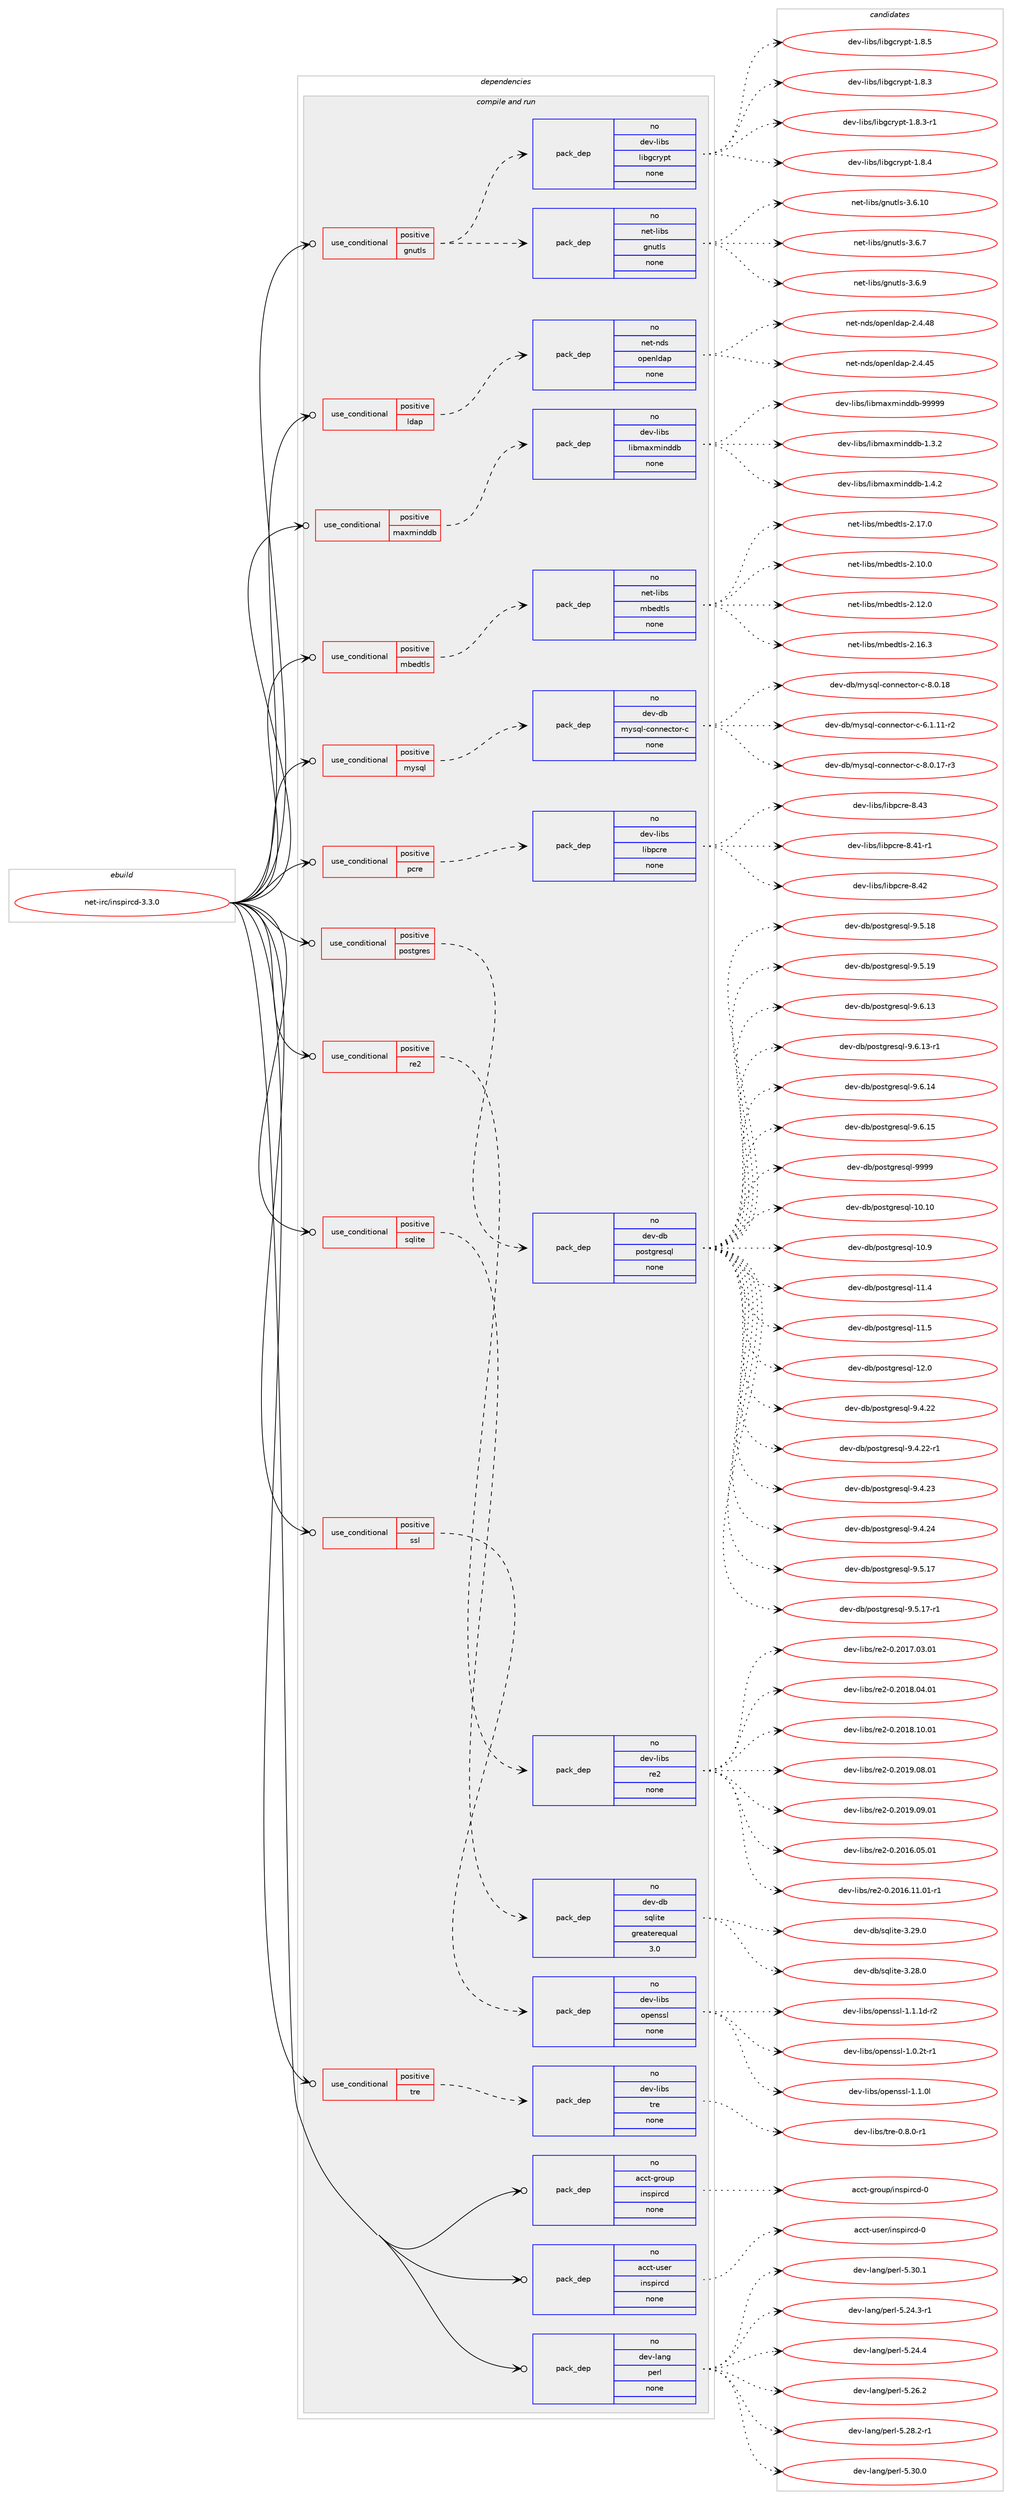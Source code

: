 digraph prolog {

# *************
# Graph options
# *************

newrank=true;
concentrate=true;
compound=true;
graph [rankdir=LR,fontname=Helvetica,fontsize=10,ranksep=1.5];#, ranksep=2.5, nodesep=0.2];
edge  [arrowhead=vee];
node  [fontname=Helvetica,fontsize=10];

# **********
# The ebuild
# **********

subgraph cluster_leftcol {
color=gray;
label=<<i>ebuild</i>>;
id [label="net-irc/inspircd-3.3.0", color=red, width=4, href="../net-irc/inspircd-3.3.0.svg"];
}

# ****************
# The dependencies
# ****************

subgraph cluster_midcol {
color=gray;
label=<<i>dependencies</i>>;
subgraph cluster_compile {
fillcolor="#eeeeee";
style=filled;
label=<<i>compile</i>>;
}
subgraph cluster_compileandrun {
fillcolor="#eeeeee";
style=filled;
label=<<i>compile and run</i>>;
subgraph cond200759 {
dependency824095 [label=<<TABLE BORDER="0" CELLBORDER="1" CELLSPACING="0" CELLPADDING="4"><TR><TD ROWSPAN="3" CELLPADDING="10">use_conditional</TD></TR><TR><TD>positive</TD></TR><TR><TD>gnutls</TD></TR></TABLE>>, shape=none, color=red];
subgraph pack608915 {
dependency824096 [label=<<TABLE BORDER="0" CELLBORDER="1" CELLSPACING="0" CELLPADDING="4" WIDTH="220"><TR><TD ROWSPAN="6" CELLPADDING="30">pack_dep</TD></TR><TR><TD WIDTH="110">no</TD></TR><TR><TD>net-libs</TD></TR><TR><TD>gnutls</TD></TR><TR><TD>none</TD></TR><TR><TD></TD></TR></TABLE>>, shape=none, color=blue];
}
dependency824095:e -> dependency824096:w [weight=20,style="dashed",arrowhead="vee"];
subgraph pack608916 {
dependency824097 [label=<<TABLE BORDER="0" CELLBORDER="1" CELLSPACING="0" CELLPADDING="4" WIDTH="220"><TR><TD ROWSPAN="6" CELLPADDING="30">pack_dep</TD></TR><TR><TD WIDTH="110">no</TD></TR><TR><TD>dev-libs</TD></TR><TR><TD>libgcrypt</TD></TR><TR><TD>none</TD></TR><TR><TD></TD></TR></TABLE>>, shape=none, color=blue];
}
dependency824095:e -> dependency824097:w [weight=20,style="dashed",arrowhead="vee"];
}
id:e -> dependency824095:w [weight=20,style="solid",arrowhead="odotvee"];
subgraph cond200760 {
dependency824098 [label=<<TABLE BORDER="0" CELLBORDER="1" CELLSPACING="0" CELLPADDING="4"><TR><TD ROWSPAN="3" CELLPADDING="10">use_conditional</TD></TR><TR><TD>positive</TD></TR><TR><TD>ldap</TD></TR></TABLE>>, shape=none, color=red];
subgraph pack608917 {
dependency824099 [label=<<TABLE BORDER="0" CELLBORDER="1" CELLSPACING="0" CELLPADDING="4" WIDTH="220"><TR><TD ROWSPAN="6" CELLPADDING="30">pack_dep</TD></TR><TR><TD WIDTH="110">no</TD></TR><TR><TD>net-nds</TD></TR><TR><TD>openldap</TD></TR><TR><TD>none</TD></TR><TR><TD></TD></TR></TABLE>>, shape=none, color=blue];
}
dependency824098:e -> dependency824099:w [weight=20,style="dashed",arrowhead="vee"];
}
id:e -> dependency824098:w [weight=20,style="solid",arrowhead="odotvee"];
subgraph cond200761 {
dependency824100 [label=<<TABLE BORDER="0" CELLBORDER="1" CELLSPACING="0" CELLPADDING="4"><TR><TD ROWSPAN="3" CELLPADDING="10">use_conditional</TD></TR><TR><TD>positive</TD></TR><TR><TD>maxminddb</TD></TR></TABLE>>, shape=none, color=red];
subgraph pack608918 {
dependency824101 [label=<<TABLE BORDER="0" CELLBORDER="1" CELLSPACING="0" CELLPADDING="4" WIDTH="220"><TR><TD ROWSPAN="6" CELLPADDING="30">pack_dep</TD></TR><TR><TD WIDTH="110">no</TD></TR><TR><TD>dev-libs</TD></TR><TR><TD>libmaxminddb</TD></TR><TR><TD>none</TD></TR><TR><TD></TD></TR></TABLE>>, shape=none, color=blue];
}
dependency824100:e -> dependency824101:w [weight=20,style="dashed",arrowhead="vee"];
}
id:e -> dependency824100:w [weight=20,style="solid",arrowhead="odotvee"];
subgraph cond200762 {
dependency824102 [label=<<TABLE BORDER="0" CELLBORDER="1" CELLSPACING="0" CELLPADDING="4"><TR><TD ROWSPAN="3" CELLPADDING="10">use_conditional</TD></TR><TR><TD>positive</TD></TR><TR><TD>mbedtls</TD></TR></TABLE>>, shape=none, color=red];
subgraph pack608919 {
dependency824103 [label=<<TABLE BORDER="0" CELLBORDER="1" CELLSPACING="0" CELLPADDING="4" WIDTH="220"><TR><TD ROWSPAN="6" CELLPADDING="30">pack_dep</TD></TR><TR><TD WIDTH="110">no</TD></TR><TR><TD>net-libs</TD></TR><TR><TD>mbedtls</TD></TR><TR><TD>none</TD></TR><TR><TD></TD></TR></TABLE>>, shape=none, color=blue];
}
dependency824102:e -> dependency824103:w [weight=20,style="dashed",arrowhead="vee"];
}
id:e -> dependency824102:w [weight=20,style="solid",arrowhead="odotvee"];
subgraph cond200763 {
dependency824104 [label=<<TABLE BORDER="0" CELLBORDER="1" CELLSPACING="0" CELLPADDING="4"><TR><TD ROWSPAN="3" CELLPADDING="10">use_conditional</TD></TR><TR><TD>positive</TD></TR><TR><TD>mysql</TD></TR></TABLE>>, shape=none, color=red];
subgraph pack608920 {
dependency824105 [label=<<TABLE BORDER="0" CELLBORDER="1" CELLSPACING="0" CELLPADDING="4" WIDTH="220"><TR><TD ROWSPAN="6" CELLPADDING="30">pack_dep</TD></TR><TR><TD WIDTH="110">no</TD></TR><TR><TD>dev-db</TD></TR><TR><TD>mysql-connector-c</TD></TR><TR><TD>none</TD></TR><TR><TD></TD></TR></TABLE>>, shape=none, color=blue];
}
dependency824104:e -> dependency824105:w [weight=20,style="dashed",arrowhead="vee"];
}
id:e -> dependency824104:w [weight=20,style="solid",arrowhead="odotvee"];
subgraph cond200764 {
dependency824106 [label=<<TABLE BORDER="0" CELLBORDER="1" CELLSPACING="0" CELLPADDING="4"><TR><TD ROWSPAN="3" CELLPADDING="10">use_conditional</TD></TR><TR><TD>positive</TD></TR><TR><TD>pcre</TD></TR></TABLE>>, shape=none, color=red];
subgraph pack608921 {
dependency824107 [label=<<TABLE BORDER="0" CELLBORDER="1" CELLSPACING="0" CELLPADDING="4" WIDTH="220"><TR><TD ROWSPAN="6" CELLPADDING="30">pack_dep</TD></TR><TR><TD WIDTH="110">no</TD></TR><TR><TD>dev-libs</TD></TR><TR><TD>libpcre</TD></TR><TR><TD>none</TD></TR><TR><TD></TD></TR></TABLE>>, shape=none, color=blue];
}
dependency824106:e -> dependency824107:w [weight=20,style="dashed",arrowhead="vee"];
}
id:e -> dependency824106:w [weight=20,style="solid",arrowhead="odotvee"];
subgraph cond200765 {
dependency824108 [label=<<TABLE BORDER="0" CELLBORDER="1" CELLSPACING="0" CELLPADDING="4"><TR><TD ROWSPAN="3" CELLPADDING="10">use_conditional</TD></TR><TR><TD>positive</TD></TR><TR><TD>postgres</TD></TR></TABLE>>, shape=none, color=red];
subgraph pack608922 {
dependency824109 [label=<<TABLE BORDER="0" CELLBORDER="1" CELLSPACING="0" CELLPADDING="4" WIDTH="220"><TR><TD ROWSPAN="6" CELLPADDING="30">pack_dep</TD></TR><TR><TD WIDTH="110">no</TD></TR><TR><TD>dev-db</TD></TR><TR><TD>postgresql</TD></TR><TR><TD>none</TD></TR><TR><TD></TD></TR></TABLE>>, shape=none, color=blue];
}
dependency824108:e -> dependency824109:w [weight=20,style="dashed",arrowhead="vee"];
}
id:e -> dependency824108:w [weight=20,style="solid",arrowhead="odotvee"];
subgraph cond200766 {
dependency824110 [label=<<TABLE BORDER="0" CELLBORDER="1" CELLSPACING="0" CELLPADDING="4"><TR><TD ROWSPAN="3" CELLPADDING="10">use_conditional</TD></TR><TR><TD>positive</TD></TR><TR><TD>re2</TD></TR></TABLE>>, shape=none, color=red];
subgraph pack608923 {
dependency824111 [label=<<TABLE BORDER="0" CELLBORDER="1" CELLSPACING="0" CELLPADDING="4" WIDTH="220"><TR><TD ROWSPAN="6" CELLPADDING="30">pack_dep</TD></TR><TR><TD WIDTH="110">no</TD></TR><TR><TD>dev-libs</TD></TR><TR><TD>re2</TD></TR><TR><TD>none</TD></TR><TR><TD></TD></TR></TABLE>>, shape=none, color=blue];
}
dependency824110:e -> dependency824111:w [weight=20,style="dashed",arrowhead="vee"];
}
id:e -> dependency824110:w [weight=20,style="solid",arrowhead="odotvee"];
subgraph cond200767 {
dependency824112 [label=<<TABLE BORDER="0" CELLBORDER="1" CELLSPACING="0" CELLPADDING="4"><TR><TD ROWSPAN="3" CELLPADDING="10">use_conditional</TD></TR><TR><TD>positive</TD></TR><TR><TD>sqlite</TD></TR></TABLE>>, shape=none, color=red];
subgraph pack608924 {
dependency824113 [label=<<TABLE BORDER="0" CELLBORDER="1" CELLSPACING="0" CELLPADDING="4" WIDTH="220"><TR><TD ROWSPAN="6" CELLPADDING="30">pack_dep</TD></TR><TR><TD WIDTH="110">no</TD></TR><TR><TD>dev-db</TD></TR><TR><TD>sqlite</TD></TR><TR><TD>greaterequal</TD></TR><TR><TD>3.0</TD></TR></TABLE>>, shape=none, color=blue];
}
dependency824112:e -> dependency824113:w [weight=20,style="dashed",arrowhead="vee"];
}
id:e -> dependency824112:w [weight=20,style="solid",arrowhead="odotvee"];
subgraph cond200768 {
dependency824114 [label=<<TABLE BORDER="0" CELLBORDER="1" CELLSPACING="0" CELLPADDING="4"><TR><TD ROWSPAN="3" CELLPADDING="10">use_conditional</TD></TR><TR><TD>positive</TD></TR><TR><TD>ssl</TD></TR></TABLE>>, shape=none, color=red];
subgraph pack608925 {
dependency824115 [label=<<TABLE BORDER="0" CELLBORDER="1" CELLSPACING="0" CELLPADDING="4" WIDTH="220"><TR><TD ROWSPAN="6" CELLPADDING="30">pack_dep</TD></TR><TR><TD WIDTH="110">no</TD></TR><TR><TD>dev-libs</TD></TR><TR><TD>openssl</TD></TR><TR><TD>none</TD></TR><TR><TD></TD></TR></TABLE>>, shape=none, color=blue];
}
dependency824114:e -> dependency824115:w [weight=20,style="dashed",arrowhead="vee"];
}
id:e -> dependency824114:w [weight=20,style="solid",arrowhead="odotvee"];
subgraph cond200769 {
dependency824116 [label=<<TABLE BORDER="0" CELLBORDER="1" CELLSPACING="0" CELLPADDING="4"><TR><TD ROWSPAN="3" CELLPADDING="10">use_conditional</TD></TR><TR><TD>positive</TD></TR><TR><TD>tre</TD></TR></TABLE>>, shape=none, color=red];
subgraph pack608926 {
dependency824117 [label=<<TABLE BORDER="0" CELLBORDER="1" CELLSPACING="0" CELLPADDING="4" WIDTH="220"><TR><TD ROWSPAN="6" CELLPADDING="30">pack_dep</TD></TR><TR><TD WIDTH="110">no</TD></TR><TR><TD>dev-libs</TD></TR><TR><TD>tre</TD></TR><TR><TD>none</TD></TR><TR><TD></TD></TR></TABLE>>, shape=none, color=blue];
}
dependency824116:e -> dependency824117:w [weight=20,style="dashed",arrowhead="vee"];
}
id:e -> dependency824116:w [weight=20,style="solid",arrowhead="odotvee"];
subgraph pack608927 {
dependency824118 [label=<<TABLE BORDER="0" CELLBORDER="1" CELLSPACING="0" CELLPADDING="4" WIDTH="220"><TR><TD ROWSPAN="6" CELLPADDING="30">pack_dep</TD></TR><TR><TD WIDTH="110">no</TD></TR><TR><TD>acct-group</TD></TR><TR><TD>inspircd</TD></TR><TR><TD>none</TD></TR><TR><TD></TD></TR></TABLE>>, shape=none, color=blue];
}
id:e -> dependency824118:w [weight=20,style="solid",arrowhead="odotvee"];
subgraph pack608928 {
dependency824119 [label=<<TABLE BORDER="0" CELLBORDER="1" CELLSPACING="0" CELLPADDING="4" WIDTH="220"><TR><TD ROWSPAN="6" CELLPADDING="30">pack_dep</TD></TR><TR><TD WIDTH="110">no</TD></TR><TR><TD>acct-user</TD></TR><TR><TD>inspircd</TD></TR><TR><TD>none</TD></TR><TR><TD></TD></TR></TABLE>>, shape=none, color=blue];
}
id:e -> dependency824119:w [weight=20,style="solid",arrowhead="odotvee"];
subgraph pack608929 {
dependency824120 [label=<<TABLE BORDER="0" CELLBORDER="1" CELLSPACING="0" CELLPADDING="4" WIDTH="220"><TR><TD ROWSPAN="6" CELLPADDING="30">pack_dep</TD></TR><TR><TD WIDTH="110">no</TD></TR><TR><TD>dev-lang</TD></TR><TR><TD>perl</TD></TR><TR><TD>none</TD></TR><TR><TD></TD></TR></TABLE>>, shape=none, color=blue];
}
id:e -> dependency824120:w [weight=20,style="solid",arrowhead="odotvee"];
}
subgraph cluster_run {
fillcolor="#eeeeee";
style=filled;
label=<<i>run</i>>;
}
}

# **************
# The candidates
# **************

subgraph cluster_choices {
rank=same;
color=gray;
label=<<i>candidates</i>>;

subgraph choice608915 {
color=black;
nodesep=1;
choice11010111645108105981154710311011711610811545514654464948 [label="net-libs/gnutls-3.6.10", color=red, width=4,href="../net-libs/gnutls-3.6.10.svg"];
choice110101116451081059811547103110117116108115455146544655 [label="net-libs/gnutls-3.6.7", color=red, width=4,href="../net-libs/gnutls-3.6.7.svg"];
choice110101116451081059811547103110117116108115455146544657 [label="net-libs/gnutls-3.6.9", color=red, width=4,href="../net-libs/gnutls-3.6.9.svg"];
dependency824096:e -> choice11010111645108105981154710311011711610811545514654464948:w [style=dotted,weight="100"];
dependency824096:e -> choice110101116451081059811547103110117116108115455146544655:w [style=dotted,weight="100"];
dependency824096:e -> choice110101116451081059811547103110117116108115455146544657:w [style=dotted,weight="100"];
}
subgraph choice608916 {
color=black;
nodesep=1;
choice1001011184510810598115471081059810399114121112116454946564651 [label="dev-libs/libgcrypt-1.8.3", color=red, width=4,href="../dev-libs/libgcrypt-1.8.3.svg"];
choice10010111845108105981154710810598103991141211121164549465646514511449 [label="dev-libs/libgcrypt-1.8.3-r1", color=red, width=4,href="../dev-libs/libgcrypt-1.8.3-r1.svg"];
choice1001011184510810598115471081059810399114121112116454946564652 [label="dev-libs/libgcrypt-1.8.4", color=red, width=4,href="../dev-libs/libgcrypt-1.8.4.svg"];
choice1001011184510810598115471081059810399114121112116454946564653 [label="dev-libs/libgcrypt-1.8.5", color=red, width=4,href="../dev-libs/libgcrypt-1.8.5.svg"];
dependency824097:e -> choice1001011184510810598115471081059810399114121112116454946564651:w [style=dotted,weight="100"];
dependency824097:e -> choice10010111845108105981154710810598103991141211121164549465646514511449:w [style=dotted,weight="100"];
dependency824097:e -> choice1001011184510810598115471081059810399114121112116454946564652:w [style=dotted,weight="100"];
dependency824097:e -> choice1001011184510810598115471081059810399114121112116454946564653:w [style=dotted,weight="100"];
}
subgraph choice608917 {
color=black;
nodesep=1;
choice11010111645110100115471111121011101081009711245504652465253 [label="net-nds/openldap-2.4.45", color=red, width=4,href="../net-nds/openldap-2.4.45.svg"];
choice11010111645110100115471111121011101081009711245504652465256 [label="net-nds/openldap-2.4.48", color=red, width=4,href="../net-nds/openldap-2.4.48.svg"];
dependency824099:e -> choice11010111645110100115471111121011101081009711245504652465253:w [style=dotted,weight="100"];
dependency824099:e -> choice11010111645110100115471111121011101081009711245504652465256:w [style=dotted,weight="100"];
}
subgraph choice608918 {
color=black;
nodesep=1;
choice100101118451081059811547108105981099712010910511010010098454946514650 [label="dev-libs/libmaxminddb-1.3.2", color=red, width=4,href="../dev-libs/libmaxminddb-1.3.2.svg"];
choice100101118451081059811547108105981099712010910511010010098454946524650 [label="dev-libs/libmaxminddb-1.4.2", color=red, width=4,href="../dev-libs/libmaxminddb-1.4.2.svg"];
choice100101118451081059811547108105981099712010910511010010098455757575757 [label="dev-libs/libmaxminddb-99999", color=red, width=4,href="../dev-libs/libmaxminddb-99999.svg"];
dependency824101:e -> choice100101118451081059811547108105981099712010910511010010098454946514650:w [style=dotted,weight="100"];
dependency824101:e -> choice100101118451081059811547108105981099712010910511010010098454946524650:w [style=dotted,weight="100"];
dependency824101:e -> choice100101118451081059811547108105981099712010910511010010098455757575757:w [style=dotted,weight="100"];
}
subgraph choice608919 {
color=black;
nodesep=1;
choice1101011164510810598115471099810110011610811545504649484648 [label="net-libs/mbedtls-2.10.0", color=red, width=4,href="../net-libs/mbedtls-2.10.0.svg"];
choice1101011164510810598115471099810110011610811545504649504648 [label="net-libs/mbedtls-2.12.0", color=red, width=4,href="../net-libs/mbedtls-2.12.0.svg"];
choice1101011164510810598115471099810110011610811545504649544651 [label="net-libs/mbedtls-2.16.3", color=red, width=4,href="../net-libs/mbedtls-2.16.3.svg"];
choice1101011164510810598115471099810110011610811545504649554648 [label="net-libs/mbedtls-2.17.0", color=red, width=4,href="../net-libs/mbedtls-2.17.0.svg"];
dependency824103:e -> choice1101011164510810598115471099810110011610811545504649484648:w [style=dotted,weight="100"];
dependency824103:e -> choice1101011164510810598115471099810110011610811545504649504648:w [style=dotted,weight="100"];
dependency824103:e -> choice1101011164510810598115471099810110011610811545504649544651:w [style=dotted,weight="100"];
dependency824103:e -> choice1101011164510810598115471099810110011610811545504649554648:w [style=dotted,weight="100"];
}
subgraph choice608920 {
color=black;
nodesep=1;
choice1001011184510098471091211151131084599111110110101991161111144599455446494649494511450 [label="dev-db/mysql-connector-c-6.1.11-r2", color=red, width=4,href="../dev-db/mysql-connector-c-6.1.11-r2.svg"];
choice1001011184510098471091211151131084599111110110101991161111144599455646484649554511451 [label="dev-db/mysql-connector-c-8.0.17-r3", color=red, width=4,href="../dev-db/mysql-connector-c-8.0.17-r3.svg"];
choice100101118451009847109121115113108459911111011010199116111114459945564648464956 [label="dev-db/mysql-connector-c-8.0.18", color=red, width=4,href="../dev-db/mysql-connector-c-8.0.18.svg"];
dependency824105:e -> choice1001011184510098471091211151131084599111110110101991161111144599455446494649494511450:w [style=dotted,weight="100"];
dependency824105:e -> choice1001011184510098471091211151131084599111110110101991161111144599455646484649554511451:w [style=dotted,weight="100"];
dependency824105:e -> choice100101118451009847109121115113108459911111011010199116111114459945564648464956:w [style=dotted,weight="100"];
}
subgraph choice608921 {
color=black;
nodesep=1;
choice100101118451081059811547108105981129911410145564652494511449 [label="dev-libs/libpcre-8.41-r1", color=red, width=4,href="../dev-libs/libpcre-8.41-r1.svg"];
choice10010111845108105981154710810598112991141014556465250 [label="dev-libs/libpcre-8.42", color=red, width=4,href="../dev-libs/libpcre-8.42.svg"];
choice10010111845108105981154710810598112991141014556465251 [label="dev-libs/libpcre-8.43", color=red, width=4,href="../dev-libs/libpcre-8.43.svg"];
dependency824107:e -> choice100101118451081059811547108105981129911410145564652494511449:w [style=dotted,weight="100"];
dependency824107:e -> choice10010111845108105981154710810598112991141014556465250:w [style=dotted,weight="100"];
dependency824107:e -> choice10010111845108105981154710810598112991141014556465251:w [style=dotted,weight="100"];
}
subgraph choice608922 {
color=black;
nodesep=1;
choice100101118451009847112111115116103114101115113108454948464948 [label="dev-db/postgresql-10.10", color=red, width=4,href="../dev-db/postgresql-10.10.svg"];
choice1001011184510098471121111151161031141011151131084549484657 [label="dev-db/postgresql-10.9", color=red, width=4,href="../dev-db/postgresql-10.9.svg"];
choice1001011184510098471121111151161031141011151131084549494652 [label="dev-db/postgresql-11.4", color=red, width=4,href="../dev-db/postgresql-11.4.svg"];
choice1001011184510098471121111151161031141011151131084549494653 [label="dev-db/postgresql-11.5", color=red, width=4,href="../dev-db/postgresql-11.5.svg"];
choice1001011184510098471121111151161031141011151131084549504648 [label="dev-db/postgresql-12.0", color=red, width=4,href="../dev-db/postgresql-12.0.svg"];
choice10010111845100984711211111511610311410111511310845574652465050 [label="dev-db/postgresql-9.4.22", color=red, width=4,href="../dev-db/postgresql-9.4.22.svg"];
choice100101118451009847112111115116103114101115113108455746524650504511449 [label="dev-db/postgresql-9.4.22-r1", color=red, width=4,href="../dev-db/postgresql-9.4.22-r1.svg"];
choice10010111845100984711211111511610311410111511310845574652465051 [label="dev-db/postgresql-9.4.23", color=red, width=4,href="../dev-db/postgresql-9.4.23.svg"];
choice10010111845100984711211111511610311410111511310845574652465052 [label="dev-db/postgresql-9.4.24", color=red, width=4,href="../dev-db/postgresql-9.4.24.svg"];
choice10010111845100984711211111511610311410111511310845574653464955 [label="dev-db/postgresql-9.5.17", color=red, width=4,href="../dev-db/postgresql-9.5.17.svg"];
choice100101118451009847112111115116103114101115113108455746534649554511449 [label="dev-db/postgresql-9.5.17-r1", color=red, width=4,href="../dev-db/postgresql-9.5.17-r1.svg"];
choice10010111845100984711211111511610311410111511310845574653464956 [label="dev-db/postgresql-9.5.18", color=red, width=4,href="../dev-db/postgresql-9.5.18.svg"];
choice10010111845100984711211111511610311410111511310845574653464957 [label="dev-db/postgresql-9.5.19", color=red, width=4,href="../dev-db/postgresql-9.5.19.svg"];
choice10010111845100984711211111511610311410111511310845574654464951 [label="dev-db/postgresql-9.6.13", color=red, width=4,href="../dev-db/postgresql-9.6.13.svg"];
choice100101118451009847112111115116103114101115113108455746544649514511449 [label="dev-db/postgresql-9.6.13-r1", color=red, width=4,href="../dev-db/postgresql-9.6.13-r1.svg"];
choice10010111845100984711211111511610311410111511310845574654464952 [label="dev-db/postgresql-9.6.14", color=red, width=4,href="../dev-db/postgresql-9.6.14.svg"];
choice10010111845100984711211111511610311410111511310845574654464953 [label="dev-db/postgresql-9.6.15", color=red, width=4,href="../dev-db/postgresql-9.6.15.svg"];
choice1001011184510098471121111151161031141011151131084557575757 [label="dev-db/postgresql-9999", color=red, width=4,href="../dev-db/postgresql-9999.svg"];
dependency824109:e -> choice100101118451009847112111115116103114101115113108454948464948:w [style=dotted,weight="100"];
dependency824109:e -> choice1001011184510098471121111151161031141011151131084549484657:w [style=dotted,weight="100"];
dependency824109:e -> choice1001011184510098471121111151161031141011151131084549494652:w [style=dotted,weight="100"];
dependency824109:e -> choice1001011184510098471121111151161031141011151131084549494653:w [style=dotted,weight="100"];
dependency824109:e -> choice1001011184510098471121111151161031141011151131084549504648:w [style=dotted,weight="100"];
dependency824109:e -> choice10010111845100984711211111511610311410111511310845574652465050:w [style=dotted,weight="100"];
dependency824109:e -> choice100101118451009847112111115116103114101115113108455746524650504511449:w [style=dotted,weight="100"];
dependency824109:e -> choice10010111845100984711211111511610311410111511310845574652465051:w [style=dotted,weight="100"];
dependency824109:e -> choice10010111845100984711211111511610311410111511310845574652465052:w [style=dotted,weight="100"];
dependency824109:e -> choice10010111845100984711211111511610311410111511310845574653464955:w [style=dotted,weight="100"];
dependency824109:e -> choice100101118451009847112111115116103114101115113108455746534649554511449:w [style=dotted,weight="100"];
dependency824109:e -> choice10010111845100984711211111511610311410111511310845574653464956:w [style=dotted,weight="100"];
dependency824109:e -> choice10010111845100984711211111511610311410111511310845574653464957:w [style=dotted,weight="100"];
dependency824109:e -> choice10010111845100984711211111511610311410111511310845574654464951:w [style=dotted,weight="100"];
dependency824109:e -> choice100101118451009847112111115116103114101115113108455746544649514511449:w [style=dotted,weight="100"];
dependency824109:e -> choice10010111845100984711211111511610311410111511310845574654464952:w [style=dotted,weight="100"];
dependency824109:e -> choice10010111845100984711211111511610311410111511310845574654464953:w [style=dotted,weight="100"];
dependency824109:e -> choice1001011184510098471121111151161031141011151131084557575757:w [style=dotted,weight="100"];
}
subgraph choice608923 {
color=black;
nodesep=1;
choice1001011184510810598115471141015045484650484954464853464849 [label="dev-libs/re2-0.2016.05.01", color=red, width=4,href="../dev-libs/re2-0.2016.05.01.svg"];
choice10010111845108105981154711410150454846504849544649494648494511449 [label="dev-libs/re2-0.2016.11.01-r1", color=red, width=4,href="../dev-libs/re2-0.2016.11.01-r1.svg"];
choice1001011184510810598115471141015045484650484955464851464849 [label="dev-libs/re2-0.2017.03.01", color=red, width=4,href="../dev-libs/re2-0.2017.03.01.svg"];
choice1001011184510810598115471141015045484650484956464852464849 [label="dev-libs/re2-0.2018.04.01", color=red, width=4,href="../dev-libs/re2-0.2018.04.01.svg"];
choice1001011184510810598115471141015045484650484956464948464849 [label="dev-libs/re2-0.2018.10.01", color=red, width=4,href="../dev-libs/re2-0.2018.10.01.svg"];
choice1001011184510810598115471141015045484650484957464856464849 [label="dev-libs/re2-0.2019.08.01", color=red, width=4,href="../dev-libs/re2-0.2019.08.01.svg"];
choice1001011184510810598115471141015045484650484957464857464849 [label="dev-libs/re2-0.2019.09.01", color=red, width=4,href="../dev-libs/re2-0.2019.09.01.svg"];
dependency824111:e -> choice1001011184510810598115471141015045484650484954464853464849:w [style=dotted,weight="100"];
dependency824111:e -> choice10010111845108105981154711410150454846504849544649494648494511449:w [style=dotted,weight="100"];
dependency824111:e -> choice1001011184510810598115471141015045484650484955464851464849:w [style=dotted,weight="100"];
dependency824111:e -> choice1001011184510810598115471141015045484650484956464852464849:w [style=dotted,weight="100"];
dependency824111:e -> choice1001011184510810598115471141015045484650484956464948464849:w [style=dotted,weight="100"];
dependency824111:e -> choice1001011184510810598115471141015045484650484957464856464849:w [style=dotted,weight="100"];
dependency824111:e -> choice1001011184510810598115471141015045484650484957464857464849:w [style=dotted,weight="100"];
}
subgraph choice608924 {
color=black;
nodesep=1;
choice10010111845100984711511310810511610145514650564648 [label="dev-db/sqlite-3.28.0", color=red, width=4,href="../dev-db/sqlite-3.28.0.svg"];
choice10010111845100984711511310810511610145514650574648 [label="dev-db/sqlite-3.29.0", color=red, width=4,href="../dev-db/sqlite-3.29.0.svg"];
dependency824113:e -> choice10010111845100984711511310810511610145514650564648:w [style=dotted,weight="100"];
dependency824113:e -> choice10010111845100984711511310810511610145514650574648:w [style=dotted,weight="100"];
}
subgraph choice608925 {
color=black;
nodesep=1;
choice1001011184510810598115471111121011101151151084549464846501164511449 [label="dev-libs/openssl-1.0.2t-r1", color=red, width=4,href="../dev-libs/openssl-1.0.2t-r1.svg"];
choice100101118451081059811547111112101110115115108454946494648108 [label="dev-libs/openssl-1.1.0l", color=red, width=4,href="../dev-libs/openssl-1.1.0l.svg"];
choice1001011184510810598115471111121011101151151084549464946491004511450 [label="dev-libs/openssl-1.1.1d-r2", color=red, width=4,href="../dev-libs/openssl-1.1.1d-r2.svg"];
dependency824115:e -> choice1001011184510810598115471111121011101151151084549464846501164511449:w [style=dotted,weight="100"];
dependency824115:e -> choice100101118451081059811547111112101110115115108454946494648108:w [style=dotted,weight="100"];
dependency824115:e -> choice1001011184510810598115471111121011101151151084549464946491004511450:w [style=dotted,weight="100"];
}
subgraph choice608926 {
color=black;
nodesep=1;
choice1001011184510810598115471161141014548465646484511449 [label="dev-libs/tre-0.8.0-r1", color=red, width=4,href="../dev-libs/tre-0.8.0-r1.svg"];
dependency824117:e -> choice1001011184510810598115471161141014548465646484511449:w [style=dotted,weight="100"];
}
subgraph choice608927 {
color=black;
nodesep=1;
choice9799991164510311411111711247105110115112105114991004548 [label="acct-group/inspircd-0", color=red, width=4,href="../acct-group/inspircd-0.svg"];
dependency824118:e -> choice9799991164510311411111711247105110115112105114991004548:w [style=dotted,weight="100"];
}
subgraph choice608928 {
color=black;
nodesep=1;
choice9799991164511711510111447105110115112105114991004548 [label="acct-user/inspircd-0", color=red, width=4,href="../acct-user/inspircd-0.svg"];
dependency824119:e -> choice9799991164511711510111447105110115112105114991004548:w [style=dotted,weight="100"];
}
subgraph choice608929 {
color=black;
nodesep=1;
choice100101118451089711010347112101114108455346505246514511449 [label="dev-lang/perl-5.24.3-r1", color=red, width=4,href="../dev-lang/perl-5.24.3-r1.svg"];
choice10010111845108971101034711210111410845534650524652 [label="dev-lang/perl-5.24.4", color=red, width=4,href="../dev-lang/perl-5.24.4.svg"];
choice10010111845108971101034711210111410845534650544650 [label="dev-lang/perl-5.26.2", color=red, width=4,href="../dev-lang/perl-5.26.2.svg"];
choice100101118451089711010347112101114108455346505646504511449 [label="dev-lang/perl-5.28.2-r1", color=red, width=4,href="../dev-lang/perl-5.28.2-r1.svg"];
choice10010111845108971101034711210111410845534651484648 [label="dev-lang/perl-5.30.0", color=red, width=4,href="../dev-lang/perl-5.30.0.svg"];
choice10010111845108971101034711210111410845534651484649 [label="dev-lang/perl-5.30.1", color=red, width=4,href="../dev-lang/perl-5.30.1.svg"];
dependency824120:e -> choice100101118451089711010347112101114108455346505246514511449:w [style=dotted,weight="100"];
dependency824120:e -> choice10010111845108971101034711210111410845534650524652:w [style=dotted,weight="100"];
dependency824120:e -> choice10010111845108971101034711210111410845534650544650:w [style=dotted,weight="100"];
dependency824120:e -> choice100101118451089711010347112101114108455346505646504511449:w [style=dotted,weight="100"];
dependency824120:e -> choice10010111845108971101034711210111410845534651484648:w [style=dotted,weight="100"];
dependency824120:e -> choice10010111845108971101034711210111410845534651484649:w [style=dotted,weight="100"];
}
}

}
